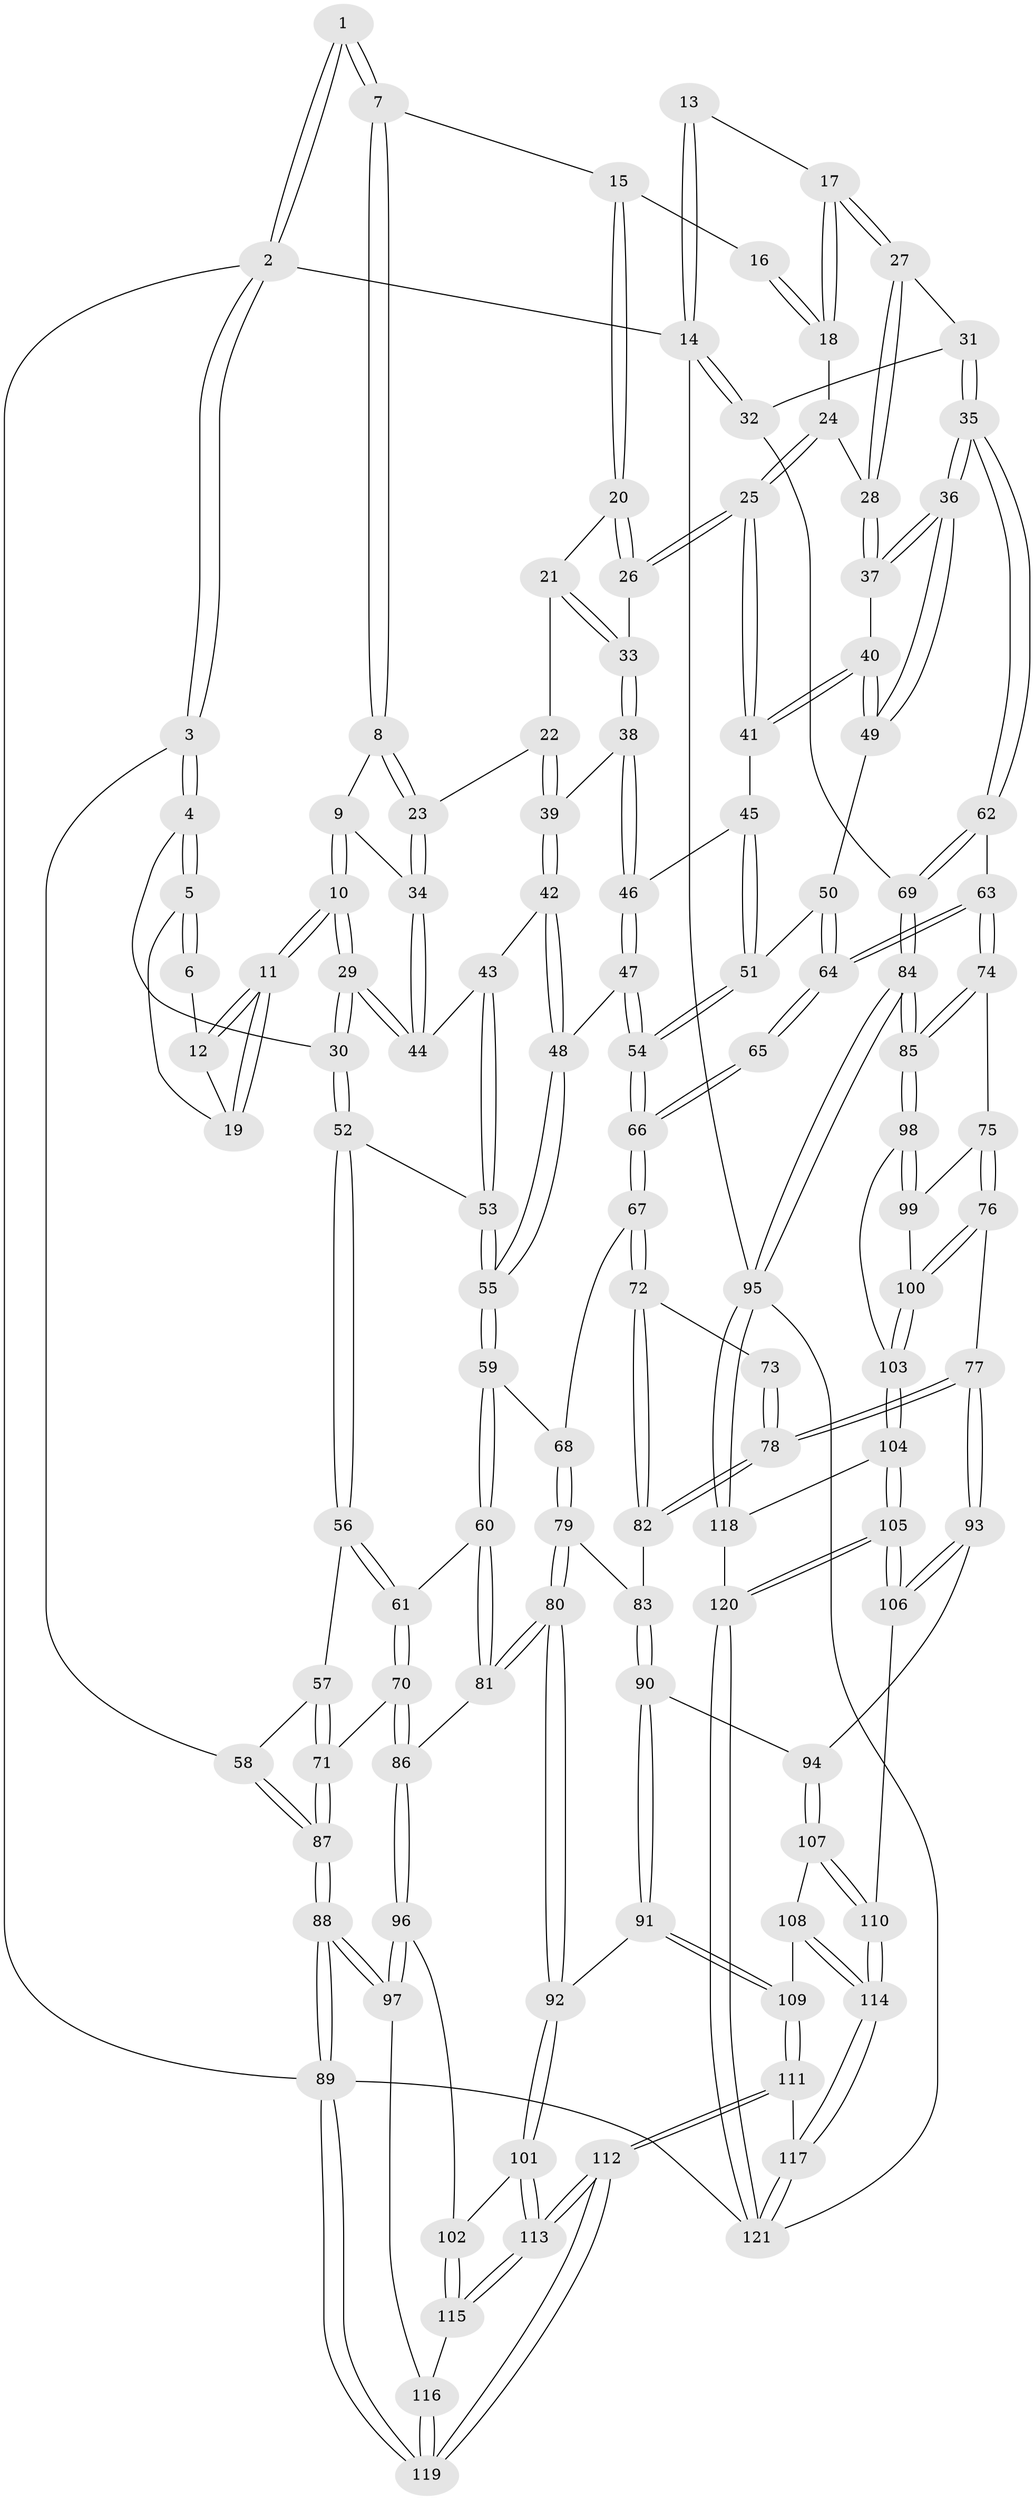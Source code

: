 // coarse degree distribution, {5: 0.3835616438356164, 4: 0.3013698630136986, 2: 0.0547945205479452, 6: 0.0958904109589041, 3: 0.1506849315068493, 7: 0.0136986301369863}
// Generated by graph-tools (version 1.1) at 2025/42/03/06/25 10:42:34]
// undirected, 121 vertices, 299 edges
graph export_dot {
graph [start="1"]
  node [color=gray90,style=filled];
  1 [pos="+0.15116166816272475+0"];
  2 [pos="+0+0"];
  3 [pos="+0+0.07721406270679969"];
  4 [pos="+0+0.10842027252933184"];
  5 [pos="+0.039574053536679546+0.0581986787709148"];
  6 [pos="+0.13487032448986588+0"];
  7 [pos="+0.3453942255505214+0"];
  8 [pos="+0.33429646884979203+0"];
  9 [pos="+0.2688253797572579+0.07655642966100619"];
  10 [pos="+0.19126469561979836+0.15409409278427452"];
  11 [pos="+0.15640231622320433+0.08228324432749468"];
  12 [pos="+0.1378931262383504+0"];
  13 [pos="+0.8658125773697082+0"];
  14 [pos="+1+0"];
  15 [pos="+0.6057178339315898+0"];
  16 [pos="+0.740137682249683+0"];
  17 [pos="+0.9115847463693583+0.0750763296787507"];
  18 [pos="+0.7883783852404724+0.002314222179319901"];
  19 [pos="+0.06649265359020277+0.05548892940302901"];
  20 [pos="+0.6029579276707889+0"];
  21 [pos="+0.4907585110212472+0.09323777593310591"];
  22 [pos="+0.4451553014843551+0.11708606195610433"];
  23 [pos="+0.4322531043865954+0.11637970403323655"];
  24 [pos="+0.7870188598858376+0.025351020974796797"];
  25 [pos="+0.6886860726619064+0.15630507640223865"];
  26 [pos="+0.6498206026334042+0.12535848185845758"];
  27 [pos="+0.9177862032614867+0.09150355877987834"];
  28 [pos="+0.8430339823516156+0.12853735249863682"];
  29 [pos="+0.19023345600759117+0.15827723154159684"];
  30 [pos="+0.16655833470754536+0.20738376976391584"];
  31 [pos="+0.9609458953169357+0.10474524727967"];
  32 [pos="+1+0"];
  33 [pos="+0.5946418676928248+0.14035361195303153"];
  34 [pos="+0.38970769527286114+0.16205435846823193"];
  35 [pos="+0.9269746712077276+0.3138611207702734"];
  36 [pos="+0.9037513524195813+0.2933660664924705"];
  37 [pos="+0.8201597581053541+0.16289719670752667"];
  38 [pos="+0.5458025406255141+0.19616618256171675"];
  39 [pos="+0.4864191661990571+0.17893660919843773"];
  40 [pos="+0.703972817905698+0.17224605204844023"];
  41 [pos="+0.6901360751931325+0.1584786232665706"];
  42 [pos="+0.4512523857220544+0.2698515030679441"];
  43 [pos="+0.38327480710405815+0.21001479163956704"];
  44 [pos="+0.3839541532638304+0.17484989993172462"];
  45 [pos="+0.5957083697179583+0.24410217400187942"];
  46 [pos="+0.5466763481846487+0.23177096269685232"];
  47 [pos="+0.49766923507664507+0.31320928871597525"];
  48 [pos="+0.46626363560828266+0.3006196430663858"];
  49 [pos="+0.7088856785193138+0.26007503886343275"];
  50 [pos="+0.6940743516081296+0.30166483048665815"];
  51 [pos="+0.6256923692778779+0.3202503878517369"];
  52 [pos="+0.1674746171706768+0.2181318971391542"];
  53 [pos="+0.3076779925690601+0.26966946537016484"];
  54 [pos="+0.5464924074934583+0.3743388455749464"];
  55 [pos="+0.35075018804901575+0.35862311076826914"];
  56 [pos="+0.11811642493196448+0.3319704363902627"];
  57 [pos="+0.04498113152534933+0.34945958559773105"];
  58 [pos="+0+0.34173818867514466"];
  59 [pos="+0.33557115098796675+0.40769835172851515"];
  60 [pos="+0.2465162602280749+0.4672203042891022"];
  61 [pos="+0.2094230925411055+0.4531780077251933"];
  62 [pos="+0.9414606033064513+0.3396162603774251"];
  63 [pos="+0.8181683386260348+0.4392152717474824"];
  64 [pos="+0.7570849571632191+0.40424592997131165"];
  65 [pos="+0.6769105779453531+0.42737582771995436"];
  66 [pos="+0.5465480212294507+0.3900460417136828"];
  67 [pos="+0.5223718088871707+0.4575663887891479"];
  68 [pos="+0.4785010291187583+0.47460597848597313"];
  69 [pos="+1+0.38756450124200637"];
  70 [pos="+0.06595097809587219+0.5823072376207857"];
  71 [pos="+0.04060261846288082+0.5756894772917959"];
  72 [pos="+0.5454142718347056+0.4834138001708009"];
  73 [pos="+0.6581083813961913+0.47431464677517976"];
  74 [pos="+0.801739960519605+0.5924707175300168"];
  75 [pos="+0.7765328541737285+0.6145165234445901"];
  76 [pos="+0.7496644227119348+0.6361370739408356"];
  77 [pos="+0.7485191755906958+0.6367870109859838"];
  78 [pos="+0.7264062929163043+0.6227425214648032"];
  79 [pos="+0.4328805287061882+0.5547010280431748"];
  80 [pos="+0.3195145028356458+0.6423109925579329"];
  81 [pos="+0.31656861353288357+0.640449799892882"];
  82 [pos="+0.5922467082991704+0.5652775557193799"];
  83 [pos="+0.5275792063828335+0.6225763834921952"];
  84 [pos="+1+0.6527578319029906"];
  85 [pos="+1+0.6583364963013115"];
  86 [pos="+0.1332359045208773+0.6858153384244624"];
  87 [pos="+0+0.5957923412425865"];
  88 [pos="+0+0.7865375094211695"];
  89 [pos="+0+1"];
  90 [pos="+0.5136039496739313+0.6725706011520685"];
  91 [pos="+0.4373480349660324+0.7333270681926691"];
  92 [pos="+0.3478307602696333+0.6948887776614583"];
  93 [pos="+0.7457776270011467+0.642906685689717"];
  94 [pos="+0.6578431446959734+0.710057625483208"];
  95 [pos="+1+1"];
  96 [pos="+0.11300634938754521+0.73585693653986"];
  97 [pos="+0.08802180658536006+0.764868746874392"];
  98 [pos="+0.9686620221714066+0.7758565751073228"];
  99 [pos="+0.8928498535080861+0.7235307894090738"];
  100 [pos="+0.9037359488942102+0.7814230112046895"];
  101 [pos="+0.31222294173289555+0.7685219778925472"];
  102 [pos="+0.22913000856503507+0.805630998572016"];
  103 [pos="+0.925306361466814+0.8029851368217638"];
  104 [pos="+0.9176697128909643+0.8136674995684569"];
  105 [pos="+0.8372757263946421+0.8879037494980194"];
  106 [pos="+0.786274359387279+0.8445860847859609"];
  107 [pos="+0.6249944267800159+0.7659538210164863"];
  108 [pos="+0.492525802161871+0.7730005705484657"];
  109 [pos="+0.44915550478844807+0.7516082480329537"];
  110 [pos="+0.6334850569641298+0.8859254914786627"];
  111 [pos="+0.3957160763401699+1"];
  112 [pos="+0.38162185066733056+1"];
  113 [pos="+0.3278892488423509+0.9757133252369051"];
  114 [pos="+0.5909530495661005+0.9512363122243433"];
  115 [pos="+0.20997315533832075+0.8526279346413761"];
  116 [pos="+0.11727206653399008+0.8763404593718711"];
  117 [pos="+0.539491955508546+1"];
  118 [pos="+1+0.9219480718099927"];
  119 [pos="+0+1"];
  120 [pos="+0.8461599862067047+0.932771260316656"];
  121 [pos="+0.7843996889982853+1"];
  1 -- 2;
  1 -- 2;
  1 -- 7;
  1 -- 7;
  2 -- 3;
  2 -- 3;
  2 -- 14;
  2 -- 89;
  3 -- 4;
  3 -- 4;
  3 -- 58;
  4 -- 5;
  4 -- 5;
  4 -- 30;
  5 -- 6;
  5 -- 6;
  5 -- 19;
  6 -- 12;
  7 -- 8;
  7 -- 8;
  7 -- 15;
  8 -- 9;
  8 -- 23;
  8 -- 23;
  9 -- 10;
  9 -- 10;
  9 -- 34;
  10 -- 11;
  10 -- 11;
  10 -- 29;
  10 -- 29;
  11 -- 12;
  11 -- 12;
  11 -- 19;
  11 -- 19;
  12 -- 19;
  13 -- 14;
  13 -- 14;
  13 -- 17;
  14 -- 32;
  14 -- 32;
  14 -- 95;
  15 -- 16;
  15 -- 20;
  15 -- 20;
  16 -- 18;
  16 -- 18;
  17 -- 18;
  17 -- 18;
  17 -- 27;
  17 -- 27;
  18 -- 24;
  20 -- 21;
  20 -- 26;
  20 -- 26;
  21 -- 22;
  21 -- 33;
  21 -- 33;
  22 -- 23;
  22 -- 39;
  22 -- 39;
  23 -- 34;
  23 -- 34;
  24 -- 25;
  24 -- 25;
  24 -- 28;
  25 -- 26;
  25 -- 26;
  25 -- 41;
  25 -- 41;
  26 -- 33;
  27 -- 28;
  27 -- 28;
  27 -- 31;
  28 -- 37;
  28 -- 37;
  29 -- 30;
  29 -- 30;
  29 -- 44;
  29 -- 44;
  30 -- 52;
  30 -- 52;
  31 -- 32;
  31 -- 35;
  31 -- 35;
  32 -- 69;
  33 -- 38;
  33 -- 38;
  34 -- 44;
  34 -- 44;
  35 -- 36;
  35 -- 36;
  35 -- 62;
  35 -- 62;
  36 -- 37;
  36 -- 37;
  36 -- 49;
  36 -- 49;
  37 -- 40;
  38 -- 39;
  38 -- 46;
  38 -- 46;
  39 -- 42;
  39 -- 42;
  40 -- 41;
  40 -- 41;
  40 -- 49;
  40 -- 49;
  41 -- 45;
  42 -- 43;
  42 -- 48;
  42 -- 48;
  43 -- 44;
  43 -- 53;
  43 -- 53;
  45 -- 46;
  45 -- 51;
  45 -- 51;
  46 -- 47;
  46 -- 47;
  47 -- 48;
  47 -- 54;
  47 -- 54;
  48 -- 55;
  48 -- 55;
  49 -- 50;
  50 -- 51;
  50 -- 64;
  50 -- 64;
  51 -- 54;
  51 -- 54;
  52 -- 53;
  52 -- 56;
  52 -- 56;
  53 -- 55;
  53 -- 55;
  54 -- 66;
  54 -- 66;
  55 -- 59;
  55 -- 59;
  56 -- 57;
  56 -- 61;
  56 -- 61;
  57 -- 58;
  57 -- 71;
  57 -- 71;
  58 -- 87;
  58 -- 87;
  59 -- 60;
  59 -- 60;
  59 -- 68;
  60 -- 61;
  60 -- 81;
  60 -- 81;
  61 -- 70;
  61 -- 70;
  62 -- 63;
  62 -- 69;
  62 -- 69;
  63 -- 64;
  63 -- 64;
  63 -- 74;
  63 -- 74;
  64 -- 65;
  64 -- 65;
  65 -- 66;
  65 -- 66;
  66 -- 67;
  66 -- 67;
  67 -- 68;
  67 -- 72;
  67 -- 72;
  68 -- 79;
  68 -- 79;
  69 -- 84;
  69 -- 84;
  70 -- 71;
  70 -- 86;
  70 -- 86;
  71 -- 87;
  71 -- 87;
  72 -- 73;
  72 -- 82;
  72 -- 82;
  73 -- 78;
  73 -- 78;
  74 -- 75;
  74 -- 85;
  74 -- 85;
  75 -- 76;
  75 -- 76;
  75 -- 99;
  76 -- 77;
  76 -- 100;
  76 -- 100;
  77 -- 78;
  77 -- 78;
  77 -- 93;
  77 -- 93;
  78 -- 82;
  78 -- 82;
  79 -- 80;
  79 -- 80;
  79 -- 83;
  80 -- 81;
  80 -- 81;
  80 -- 92;
  80 -- 92;
  81 -- 86;
  82 -- 83;
  83 -- 90;
  83 -- 90;
  84 -- 85;
  84 -- 85;
  84 -- 95;
  84 -- 95;
  85 -- 98;
  85 -- 98;
  86 -- 96;
  86 -- 96;
  87 -- 88;
  87 -- 88;
  88 -- 89;
  88 -- 89;
  88 -- 97;
  88 -- 97;
  89 -- 119;
  89 -- 119;
  89 -- 121;
  90 -- 91;
  90 -- 91;
  90 -- 94;
  91 -- 92;
  91 -- 109;
  91 -- 109;
  92 -- 101;
  92 -- 101;
  93 -- 94;
  93 -- 106;
  93 -- 106;
  94 -- 107;
  94 -- 107;
  95 -- 118;
  95 -- 118;
  95 -- 121;
  96 -- 97;
  96 -- 97;
  96 -- 102;
  97 -- 116;
  98 -- 99;
  98 -- 99;
  98 -- 103;
  99 -- 100;
  100 -- 103;
  100 -- 103;
  101 -- 102;
  101 -- 113;
  101 -- 113;
  102 -- 115;
  102 -- 115;
  103 -- 104;
  103 -- 104;
  104 -- 105;
  104 -- 105;
  104 -- 118;
  105 -- 106;
  105 -- 106;
  105 -- 120;
  105 -- 120;
  106 -- 110;
  107 -- 108;
  107 -- 110;
  107 -- 110;
  108 -- 109;
  108 -- 114;
  108 -- 114;
  109 -- 111;
  109 -- 111;
  110 -- 114;
  110 -- 114;
  111 -- 112;
  111 -- 112;
  111 -- 117;
  112 -- 113;
  112 -- 113;
  112 -- 119;
  112 -- 119;
  113 -- 115;
  113 -- 115;
  114 -- 117;
  114 -- 117;
  115 -- 116;
  116 -- 119;
  116 -- 119;
  117 -- 121;
  117 -- 121;
  118 -- 120;
  120 -- 121;
  120 -- 121;
}
